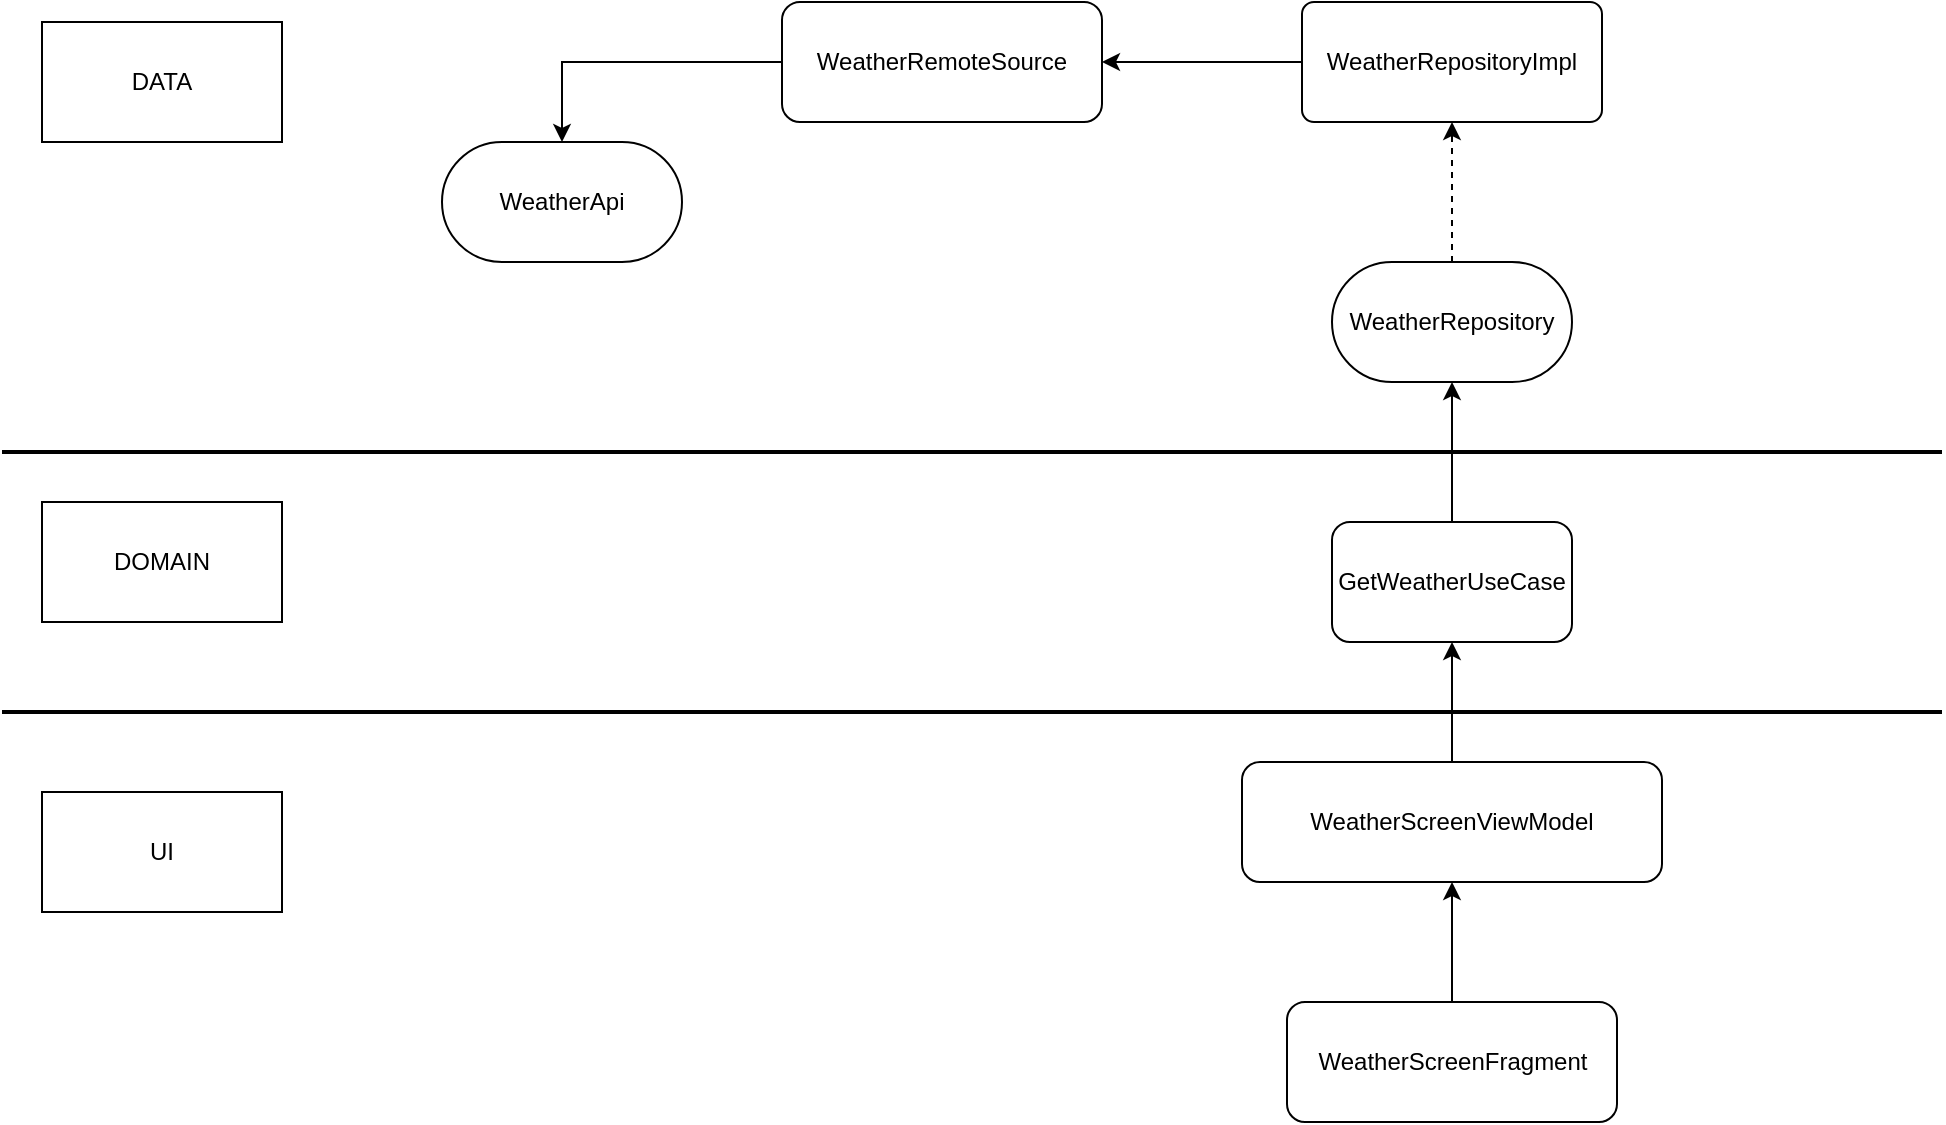 <mxfile version="15.5.0" type="device"><diagram name="Page-1" id="74e2e168-ea6b-b213-b513-2b3c1d86103e"><mxGraphModel dx="2066" dy="1154" grid="1" gridSize="10" guides="1" tooltips="1" connect="1" arrows="1" fold="1" page="1" pageScale="1" pageWidth="1100" pageHeight="850" background="none" math="0" shadow="0"><root><mxCell id="0"/><mxCell id="1" parent="0"/><mxCell id="MkZq12UooWEe_h8kRfJX-1" value="WeatherApi" style="rounded=1;whiteSpace=wrap;html=1;arcSize=50;" vertex="1" parent="1"><mxGeometry x="280" y="100" width="120" height="60" as="geometry"/></mxCell><mxCell id="MkZq12UooWEe_h8kRfJX-16" style="edgeStyle=orthogonalEdgeStyle;rounded=0;orthogonalLoop=1;jettySize=auto;html=1;exitX=0.5;exitY=0;exitDx=0;exitDy=0;entryX=0.5;entryY=1;entryDx=0;entryDy=0;" edge="1" parent="1" source="MkZq12UooWEe_h8kRfJX-2" target="MkZq12UooWEe_h8kRfJX-10"><mxGeometry relative="1" as="geometry"><mxPoint x="785" y="420" as="sourcePoint"/></mxGeometry></mxCell><mxCell id="MkZq12UooWEe_h8kRfJX-2" value="WeatherScreenViewModel" style="rounded=1;whiteSpace=wrap;html=1;" vertex="1" parent="1"><mxGeometry x="680" y="410" width="210" height="60" as="geometry"/></mxCell><mxCell id="MkZq12UooWEe_h8kRfJX-4" style="edgeStyle=orthogonalEdgeStyle;rounded=0;orthogonalLoop=1;jettySize=auto;html=1;entryX=0.5;entryY=0;entryDx=0;entryDy=0;" edge="1" parent="1" source="MkZq12UooWEe_h8kRfJX-3" target="MkZq12UooWEe_h8kRfJX-1"><mxGeometry relative="1" as="geometry"><mxPoint x="320" y="80" as="targetPoint"/></mxGeometry></mxCell><mxCell id="MkZq12UooWEe_h8kRfJX-3" value="WeatherRemoteSource" style="rounded=1;whiteSpace=wrap;html=1;" vertex="1" parent="1"><mxGeometry x="450" y="30" width="160" height="60" as="geometry"/></mxCell><mxCell id="MkZq12UooWEe_h8kRfJX-6" style="edgeStyle=orthogonalEdgeStyle;rounded=0;orthogonalLoop=1;jettySize=auto;html=1;exitX=0;exitY=0.5;exitDx=0;exitDy=0;entryX=1;entryY=0.5;entryDx=0;entryDy=0;" edge="1" parent="1" source="MkZq12UooWEe_h8kRfJX-5" target="MkZq12UooWEe_h8kRfJX-3"><mxGeometry relative="1" as="geometry"/></mxCell><mxCell id="MkZq12UooWEe_h8kRfJX-5" value="WeatherRepositoryImpl" style="rounded=1;whiteSpace=wrap;html=1;arcSize=10;" vertex="1" parent="1"><mxGeometry x="710" y="30" width="150" height="60" as="geometry"/></mxCell><mxCell id="MkZq12UooWEe_h8kRfJX-9" style="edgeStyle=orthogonalEdgeStyle;rounded=0;orthogonalLoop=1;jettySize=auto;html=1;exitX=0.5;exitY=0;exitDx=0;exitDy=0;entryX=0.5;entryY=1;entryDx=0;entryDy=0;dashed=1;" edge="1" parent="1" source="MkZq12UooWEe_h8kRfJX-8" target="MkZq12UooWEe_h8kRfJX-5"><mxGeometry relative="1" as="geometry"/></mxCell><mxCell id="MkZq12UooWEe_h8kRfJX-8" value="WeatherRepository" style="rounded=1;whiteSpace=wrap;html=1;arcSize=50;" vertex="1" parent="1"><mxGeometry x="725" y="160" width="120" height="60" as="geometry"/></mxCell><mxCell id="MkZq12UooWEe_h8kRfJX-11" style="edgeStyle=orthogonalEdgeStyle;rounded=0;orthogonalLoop=1;jettySize=auto;html=1;entryX=0.5;entryY=1;entryDx=0;entryDy=0;" edge="1" parent="1" source="MkZq12UooWEe_h8kRfJX-10" target="MkZq12UooWEe_h8kRfJX-8"><mxGeometry relative="1" as="geometry"/></mxCell><mxCell id="MkZq12UooWEe_h8kRfJX-10" value="GetWeatherUseCase" style="rounded=1;whiteSpace=wrap;html=1;" vertex="1" parent="1"><mxGeometry x="725" y="290" width="120" height="60" as="geometry"/></mxCell><mxCell id="MkZq12UooWEe_h8kRfJX-18" style="edgeStyle=orthogonalEdgeStyle;rounded=0;orthogonalLoop=1;jettySize=auto;html=1;exitX=0.5;exitY=0;exitDx=0;exitDy=0;entryX=0.5;entryY=1;entryDx=0;entryDy=0;" edge="1" parent="1" source="MkZq12UooWEe_h8kRfJX-17" target="MkZq12UooWEe_h8kRfJX-2"><mxGeometry relative="1" as="geometry"><mxPoint x="800" y="490" as="targetPoint"/></mxGeometry></mxCell><mxCell id="MkZq12UooWEe_h8kRfJX-17" value="WeatherScreenFragment" style="rounded=1;whiteSpace=wrap;html=1;" vertex="1" parent="1"><mxGeometry x="702.5" y="530" width="165" height="60" as="geometry"/></mxCell><mxCell id="MkZq12UooWEe_h8kRfJX-19" value="" style="line;strokeWidth=2;html=1;" vertex="1" parent="1"><mxGeometry x="60" y="250" width="970" height="10" as="geometry"/></mxCell><mxCell id="MkZq12UooWEe_h8kRfJX-20" value="" style="line;strokeWidth=2;html=1;" vertex="1" parent="1"><mxGeometry x="60" y="380" width="970" height="10" as="geometry"/></mxCell><mxCell id="MkZq12UooWEe_h8kRfJX-21" value="DATA" style="rounded=0;whiteSpace=wrap;html=1;" vertex="1" parent="1"><mxGeometry x="80" y="40" width="120" height="60" as="geometry"/></mxCell><mxCell id="MkZq12UooWEe_h8kRfJX-22" value="DOMAIN" style="rounded=0;whiteSpace=wrap;html=1;" vertex="1" parent="1"><mxGeometry x="80" y="280" width="120" height="60" as="geometry"/></mxCell><mxCell id="MkZq12UooWEe_h8kRfJX-23" value="UI" style="rounded=0;whiteSpace=wrap;html=1;" vertex="1" parent="1"><mxGeometry x="80" y="425" width="120" height="60" as="geometry"/></mxCell></root></mxGraphModel></diagram></mxfile>